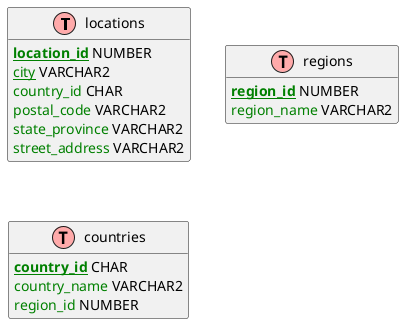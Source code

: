 
@startuml sample

!define Table(name,desc) class name as "desc" << (T,#FFAAAA) >>

!define primary_key(x) <b>x</b>
!define unique(x) <color:green>x</color>
!define not_null(x) <u>x</u>

hide methods
hide stereotypes

Table(locations, "locations") {
primary_key(unique(not_null(location_id))) NUMBER
unique(not_null(city)) VARCHAR2
unique(country_id) CHAR
unique(postal_code) VARCHAR2
unique(state_province) VARCHAR2
unique(street_address) VARCHAR2
}

Table(regions, "regions") {
primary_key(unique(not_null(region_id))) NUMBER
unique(region_name) VARCHAR2
}

Table(countries, "countries") {
primary_key(unique(not_null(country_id))) CHAR
unique(country_name) VARCHAR2
unique(region_id) NUMBER
}



@enduml